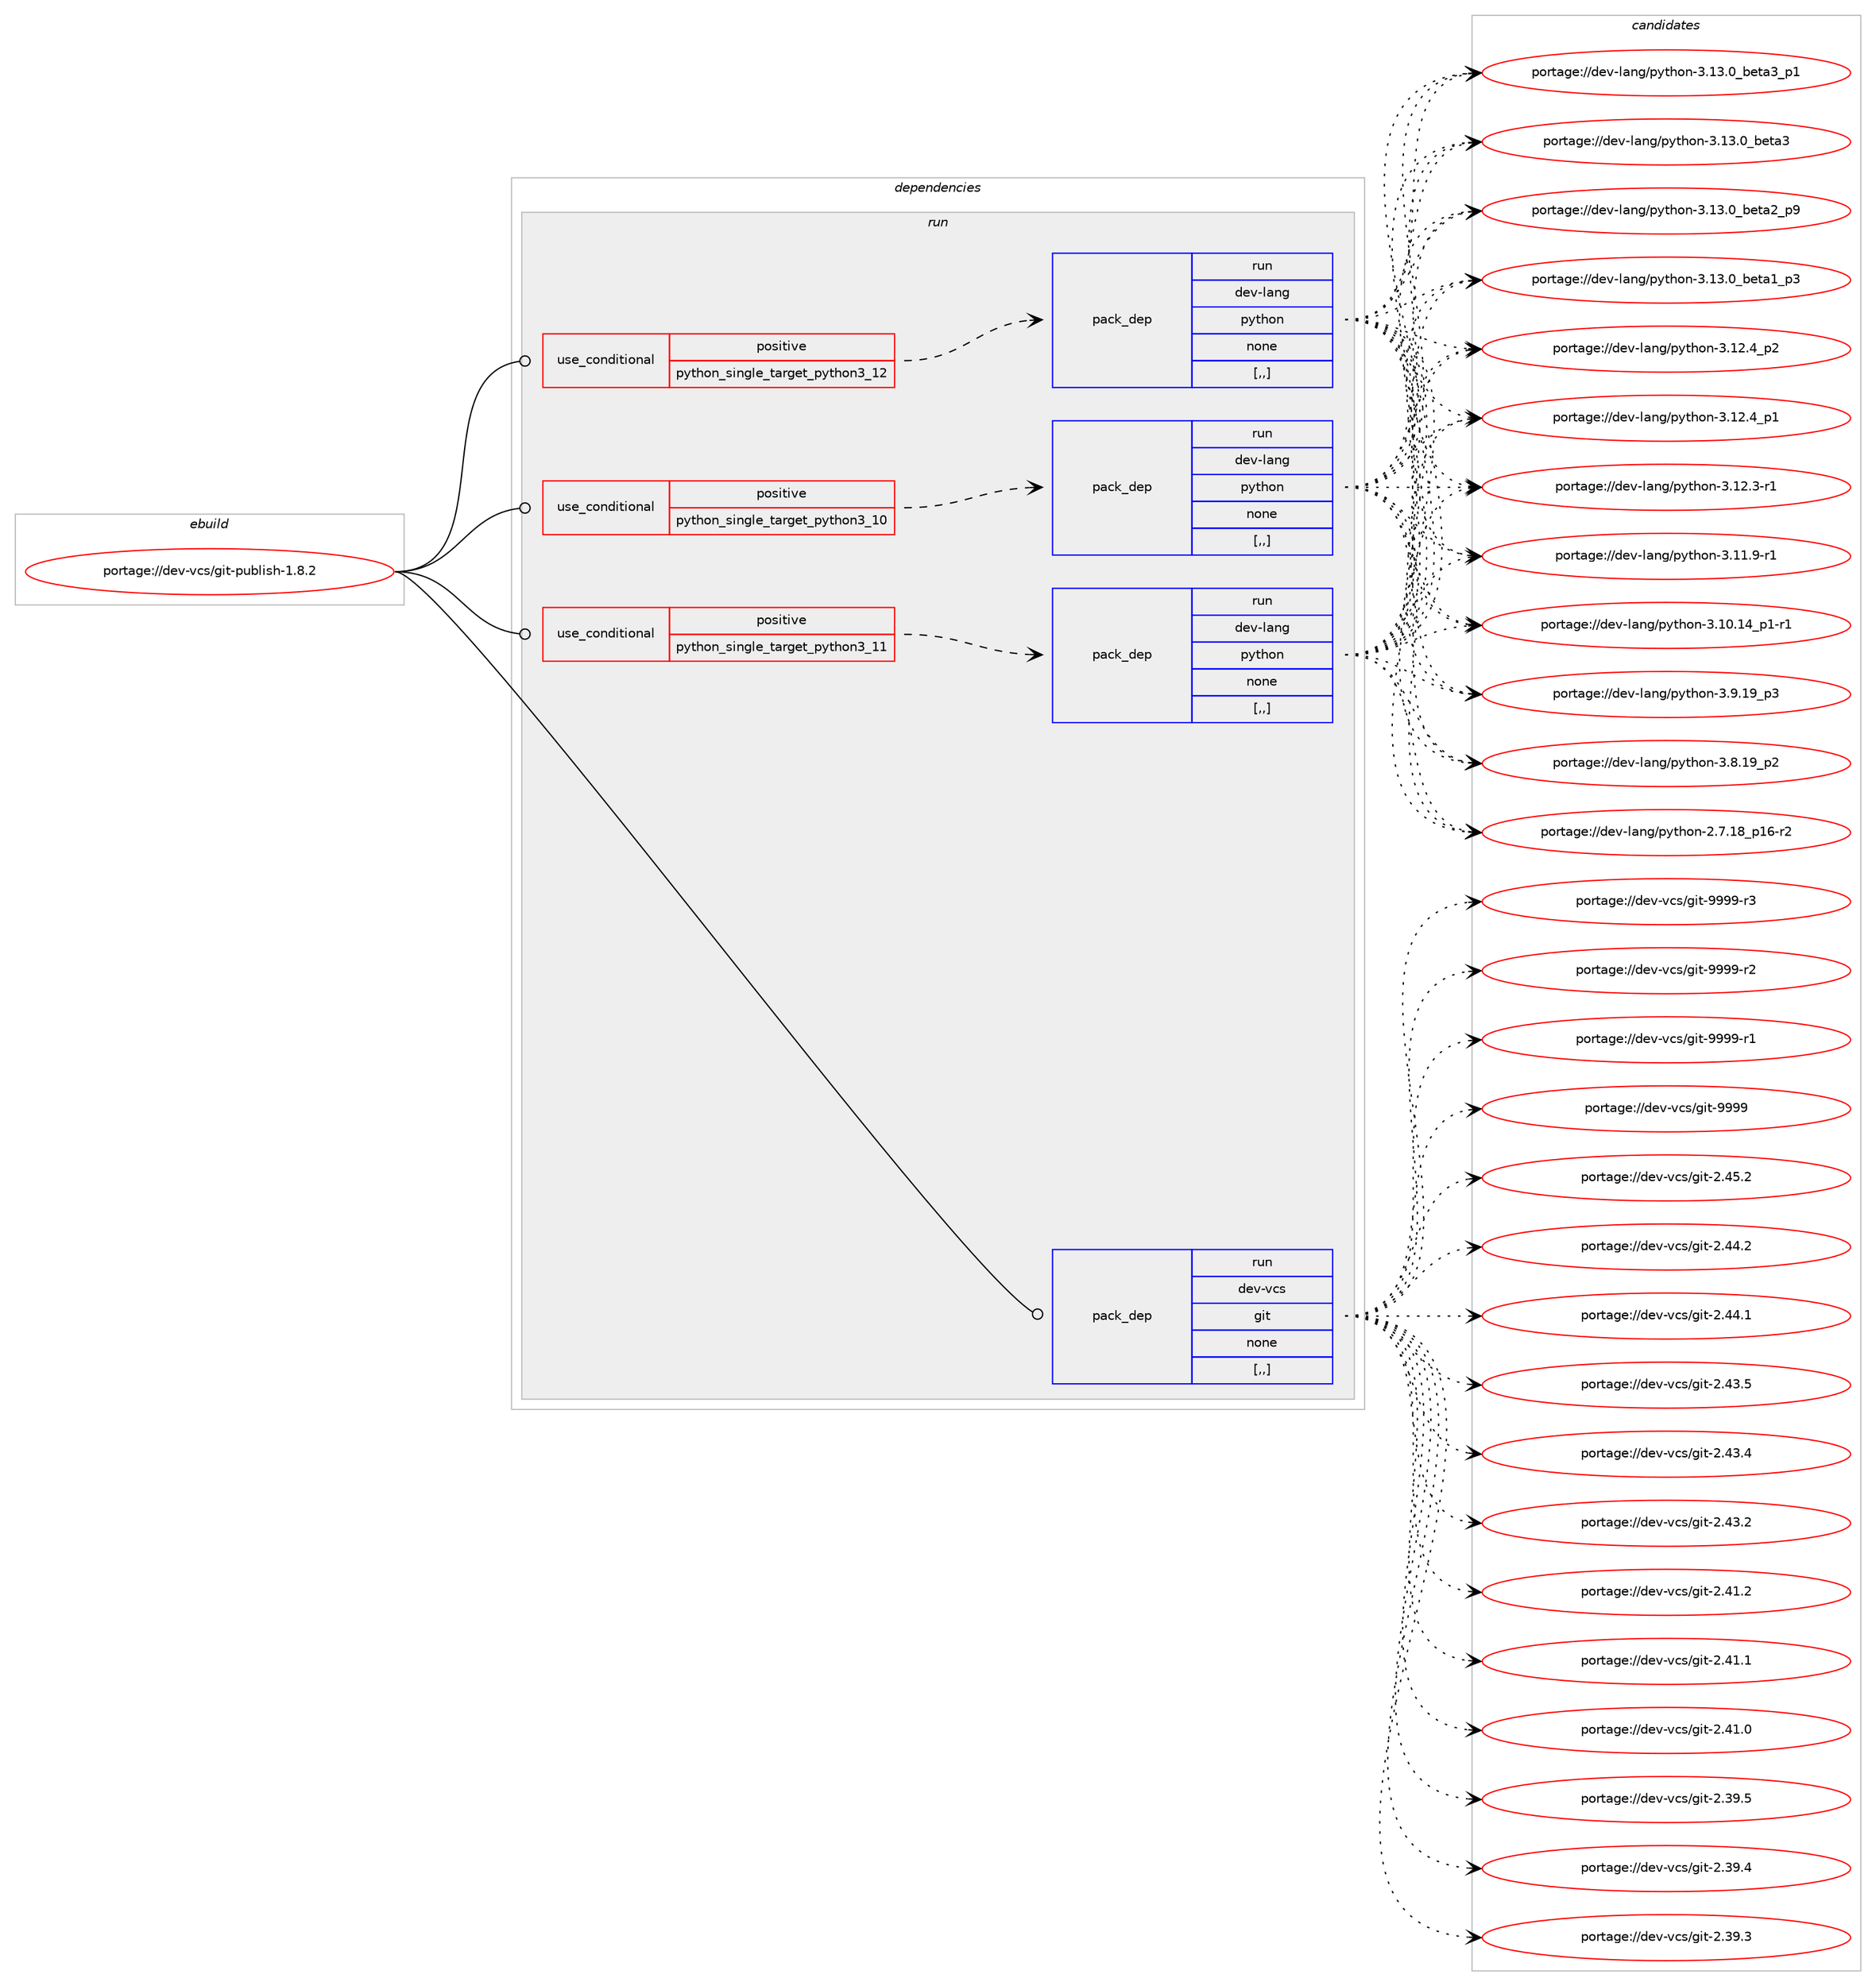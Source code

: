 digraph prolog {

# *************
# Graph options
# *************

newrank=true;
concentrate=true;
compound=true;
graph [rankdir=LR,fontname=Helvetica,fontsize=10,ranksep=1.5];#, ranksep=2.5, nodesep=0.2];
edge  [arrowhead=vee];
node  [fontname=Helvetica,fontsize=10];

# **********
# The ebuild
# **********

subgraph cluster_leftcol {
color=gray;
label=<<i>ebuild</i>>;
id [label="portage://dev-vcs/git-publish-1.8.2", color=red, width=4, href="../dev-vcs/git-publish-1.8.2.svg"];
}

# ****************
# The dependencies
# ****************

subgraph cluster_midcol {
color=gray;
label=<<i>dependencies</i>>;
subgraph cluster_compile {
fillcolor="#eeeeee";
style=filled;
label=<<i>compile</i>>;
}
subgraph cluster_compileandrun {
fillcolor="#eeeeee";
style=filled;
label=<<i>compile and run</i>>;
}
subgraph cluster_run {
fillcolor="#eeeeee";
style=filled;
label=<<i>run</i>>;
subgraph cond62355 {
dependency221879 [label=<<TABLE BORDER="0" CELLBORDER="1" CELLSPACING="0" CELLPADDING="4"><TR><TD ROWSPAN="3" CELLPADDING="10">use_conditional</TD></TR><TR><TD>positive</TD></TR><TR><TD>python_single_target_python3_10</TD></TR></TABLE>>, shape=none, color=red];
subgraph pack158044 {
dependency221880 [label=<<TABLE BORDER="0" CELLBORDER="1" CELLSPACING="0" CELLPADDING="4" WIDTH="220"><TR><TD ROWSPAN="6" CELLPADDING="30">pack_dep</TD></TR><TR><TD WIDTH="110">run</TD></TR><TR><TD>dev-lang</TD></TR><TR><TD>python</TD></TR><TR><TD>none</TD></TR><TR><TD>[,,]</TD></TR></TABLE>>, shape=none, color=blue];
}
dependency221879:e -> dependency221880:w [weight=20,style="dashed",arrowhead="vee"];
}
id:e -> dependency221879:w [weight=20,style="solid",arrowhead="odot"];
subgraph cond62356 {
dependency221881 [label=<<TABLE BORDER="0" CELLBORDER="1" CELLSPACING="0" CELLPADDING="4"><TR><TD ROWSPAN="3" CELLPADDING="10">use_conditional</TD></TR><TR><TD>positive</TD></TR><TR><TD>python_single_target_python3_11</TD></TR></TABLE>>, shape=none, color=red];
subgraph pack158045 {
dependency221882 [label=<<TABLE BORDER="0" CELLBORDER="1" CELLSPACING="0" CELLPADDING="4" WIDTH="220"><TR><TD ROWSPAN="6" CELLPADDING="30">pack_dep</TD></TR><TR><TD WIDTH="110">run</TD></TR><TR><TD>dev-lang</TD></TR><TR><TD>python</TD></TR><TR><TD>none</TD></TR><TR><TD>[,,]</TD></TR></TABLE>>, shape=none, color=blue];
}
dependency221881:e -> dependency221882:w [weight=20,style="dashed",arrowhead="vee"];
}
id:e -> dependency221881:w [weight=20,style="solid",arrowhead="odot"];
subgraph cond62357 {
dependency221883 [label=<<TABLE BORDER="0" CELLBORDER="1" CELLSPACING="0" CELLPADDING="4"><TR><TD ROWSPAN="3" CELLPADDING="10">use_conditional</TD></TR><TR><TD>positive</TD></TR><TR><TD>python_single_target_python3_12</TD></TR></TABLE>>, shape=none, color=red];
subgraph pack158046 {
dependency221884 [label=<<TABLE BORDER="0" CELLBORDER="1" CELLSPACING="0" CELLPADDING="4" WIDTH="220"><TR><TD ROWSPAN="6" CELLPADDING="30">pack_dep</TD></TR><TR><TD WIDTH="110">run</TD></TR><TR><TD>dev-lang</TD></TR><TR><TD>python</TD></TR><TR><TD>none</TD></TR><TR><TD>[,,]</TD></TR></TABLE>>, shape=none, color=blue];
}
dependency221883:e -> dependency221884:w [weight=20,style="dashed",arrowhead="vee"];
}
id:e -> dependency221883:w [weight=20,style="solid",arrowhead="odot"];
subgraph pack158047 {
dependency221885 [label=<<TABLE BORDER="0" CELLBORDER="1" CELLSPACING="0" CELLPADDING="4" WIDTH="220"><TR><TD ROWSPAN="6" CELLPADDING="30">pack_dep</TD></TR><TR><TD WIDTH="110">run</TD></TR><TR><TD>dev-vcs</TD></TR><TR><TD>git</TD></TR><TR><TD>none</TD></TR><TR><TD>[,,]</TD></TR></TABLE>>, shape=none, color=blue];
}
id:e -> dependency221885:w [weight=20,style="solid",arrowhead="odot"];
}
}

# **************
# The candidates
# **************

subgraph cluster_choices {
rank=same;
color=gray;
label=<<i>candidates</i>>;

subgraph choice158044 {
color=black;
nodesep=1;
choice10010111845108971101034711212111610411111045514649514648959810111697519511249 [label="portage://dev-lang/python-3.13.0_beta3_p1", color=red, width=4,href="../dev-lang/python-3.13.0_beta3_p1.svg"];
choice1001011184510897110103471121211161041111104551464951464895981011169751 [label="portage://dev-lang/python-3.13.0_beta3", color=red, width=4,href="../dev-lang/python-3.13.0_beta3.svg"];
choice10010111845108971101034711212111610411111045514649514648959810111697509511257 [label="portage://dev-lang/python-3.13.0_beta2_p9", color=red, width=4,href="../dev-lang/python-3.13.0_beta2_p9.svg"];
choice10010111845108971101034711212111610411111045514649514648959810111697499511251 [label="portage://dev-lang/python-3.13.0_beta1_p3", color=red, width=4,href="../dev-lang/python-3.13.0_beta1_p3.svg"];
choice100101118451089711010347112121116104111110455146495046529511250 [label="portage://dev-lang/python-3.12.4_p2", color=red, width=4,href="../dev-lang/python-3.12.4_p2.svg"];
choice100101118451089711010347112121116104111110455146495046529511249 [label="portage://dev-lang/python-3.12.4_p1", color=red, width=4,href="../dev-lang/python-3.12.4_p1.svg"];
choice100101118451089711010347112121116104111110455146495046514511449 [label="portage://dev-lang/python-3.12.3-r1", color=red, width=4,href="../dev-lang/python-3.12.3-r1.svg"];
choice100101118451089711010347112121116104111110455146494946574511449 [label="portage://dev-lang/python-3.11.9-r1", color=red, width=4,href="../dev-lang/python-3.11.9-r1.svg"];
choice100101118451089711010347112121116104111110455146494846495295112494511449 [label="portage://dev-lang/python-3.10.14_p1-r1", color=red, width=4,href="../dev-lang/python-3.10.14_p1-r1.svg"];
choice100101118451089711010347112121116104111110455146574649579511251 [label="portage://dev-lang/python-3.9.19_p3", color=red, width=4,href="../dev-lang/python-3.9.19_p3.svg"];
choice100101118451089711010347112121116104111110455146564649579511250 [label="portage://dev-lang/python-3.8.19_p2", color=red, width=4,href="../dev-lang/python-3.8.19_p2.svg"];
choice100101118451089711010347112121116104111110455046554649569511249544511450 [label="portage://dev-lang/python-2.7.18_p16-r2", color=red, width=4,href="../dev-lang/python-2.7.18_p16-r2.svg"];
dependency221880:e -> choice10010111845108971101034711212111610411111045514649514648959810111697519511249:w [style=dotted,weight="100"];
dependency221880:e -> choice1001011184510897110103471121211161041111104551464951464895981011169751:w [style=dotted,weight="100"];
dependency221880:e -> choice10010111845108971101034711212111610411111045514649514648959810111697509511257:w [style=dotted,weight="100"];
dependency221880:e -> choice10010111845108971101034711212111610411111045514649514648959810111697499511251:w [style=dotted,weight="100"];
dependency221880:e -> choice100101118451089711010347112121116104111110455146495046529511250:w [style=dotted,weight="100"];
dependency221880:e -> choice100101118451089711010347112121116104111110455146495046529511249:w [style=dotted,weight="100"];
dependency221880:e -> choice100101118451089711010347112121116104111110455146495046514511449:w [style=dotted,weight="100"];
dependency221880:e -> choice100101118451089711010347112121116104111110455146494946574511449:w [style=dotted,weight="100"];
dependency221880:e -> choice100101118451089711010347112121116104111110455146494846495295112494511449:w [style=dotted,weight="100"];
dependency221880:e -> choice100101118451089711010347112121116104111110455146574649579511251:w [style=dotted,weight="100"];
dependency221880:e -> choice100101118451089711010347112121116104111110455146564649579511250:w [style=dotted,weight="100"];
dependency221880:e -> choice100101118451089711010347112121116104111110455046554649569511249544511450:w [style=dotted,weight="100"];
}
subgraph choice158045 {
color=black;
nodesep=1;
choice10010111845108971101034711212111610411111045514649514648959810111697519511249 [label="portage://dev-lang/python-3.13.0_beta3_p1", color=red, width=4,href="../dev-lang/python-3.13.0_beta3_p1.svg"];
choice1001011184510897110103471121211161041111104551464951464895981011169751 [label="portage://dev-lang/python-3.13.0_beta3", color=red, width=4,href="../dev-lang/python-3.13.0_beta3.svg"];
choice10010111845108971101034711212111610411111045514649514648959810111697509511257 [label="portage://dev-lang/python-3.13.0_beta2_p9", color=red, width=4,href="../dev-lang/python-3.13.0_beta2_p9.svg"];
choice10010111845108971101034711212111610411111045514649514648959810111697499511251 [label="portage://dev-lang/python-3.13.0_beta1_p3", color=red, width=4,href="../dev-lang/python-3.13.0_beta1_p3.svg"];
choice100101118451089711010347112121116104111110455146495046529511250 [label="portage://dev-lang/python-3.12.4_p2", color=red, width=4,href="../dev-lang/python-3.12.4_p2.svg"];
choice100101118451089711010347112121116104111110455146495046529511249 [label="portage://dev-lang/python-3.12.4_p1", color=red, width=4,href="../dev-lang/python-3.12.4_p1.svg"];
choice100101118451089711010347112121116104111110455146495046514511449 [label="portage://dev-lang/python-3.12.3-r1", color=red, width=4,href="../dev-lang/python-3.12.3-r1.svg"];
choice100101118451089711010347112121116104111110455146494946574511449 [label="portage://dev-lang/python-3.11.9-r1", color=red, width=4,href="../dev-lang/python-3.11.9-r1.svg"];
choice100101118451089711010347112121116104111110455146494846495295112494511449 [label="portage://dev-lang/python-3.10.14_p1-r1", color=red, width=4,href="../dev-lang/python-3.10.14_p1-r1.svg"];
choice100101118451089711010347112121116104111110455146574649579511251 [label="portage://dev-lang/python-3.9.19_p3", color=red, width=4,href="../dev-lang/python-3.9.19_p3.svg"];
choice100101118451089711010347112121116104111110455146564649579511250 [label="portage://dev-lang/python-3.8.19_p2", color=red, width=4,href="../dev-lang/python-3.8.19_p2.svg"];
choice100101118451089711010347112121116104111110455046554649569511249544511450 [label="portage://dev-lang/python-2.7.18_p16-r2", color=red, width=4,href="../dev-lang/python-2.7.18_p16-r2.svg"];
dependency221882:e -> choice10010111845108971101034711212111610411111045514649514648959810111697519511249:w [style=dotted,weight="100"];
dependency221882:e -> choice1001011184510897110103471121211161041111104551464951464895981011169751:w [style=dotted,weight="100"];
dependency221882:e -> choice10010111845108971101034711212111610411111045514649514648959810111697509511257:w [style=dotted,weight="100"];
dependency221882:e -> choice10010111845108971101034711212111610411111045514649514648959810111697499511251:w [style=dotted,weight="100"];
dependency221882:e -> choice100101118451089711010347112121116104111110455146495046529511250:w [style=dotted,weight="100"];
dependency221882:e -> choice100101118451089711010347112121116104111110455146495046529511249:w [style=dotted,weight="100"];
dependency221882:e -> choice100101118451089711010347112121116104111110455146495046514511449:w [style=dotted,weight="100"];
dependency221882:e -> choice100101118451089711010347112121116104111110455146494946574511449:w [style=dotted,weight="100"];
dependency221882:e -> choice100101118451089711010347112121116104111110455146494846495295112494511449:w [style=dotted,weight="100"];
dependency221882:e -> choice100101118451089711010347112121116104111110455146574649579511251:w [style=dotted,weight="100"];
dependency221882:e -> choice100101118451089711010347112121116104111110455146564649579511250:w [style=dotted,weight="100"];
dependency221882:e -> choice100101118451089711010347112121116104111110455046554649569511249544511450:w [style=dotted,weight="100"];
}
subgraph choice158046 {
color=black;
nodesep=1;
choice10010111845108971101034711212111610411111045514649514648959810111697519511249 [label="portage://dev-lang/python-3.13.0_beta3_p1", color=red, width=4,href="../dev-lang/python-3.13.0_beta3_p1.svg"];
choice1001011184510897110103471121211161041111104551464951464895981011169751 [label="portage://dev-lang/python-3.13.0_beta3", color=red, width=4,href="../dev-lang/python-3.13.0_beta3.svg"];
choice10010111845108971101034711212111610411111045514649514648959810111697509511257 [label="portage://dev-lang/python-3.13.0_beta2_p9", color=red, width=4,href="../dev-lang/python-3.13.0_beta2_p9.svg"];
choice10010111845108971101034711212111610411111045514649514648959810111697499511251 [label="portage://dev-lang/python-3.13.0_beta1_p3", color=red, width=4,href="../dev-lang/python-3.13.0_beta1_p3.svg"];
choice100101118451089711010347112121116104111110455146495046529511250 [label="portage://dev-lang/python-3.12.4_p2", color=red, width=4,href="../dev-lang/python-3.12.4_p2.svg"];
choice100101118451089711010347112121116104111110455146495046529511249 [label="portage://dev-lang/python-3.12.4_p1", color=red, width=4,href="../dev-lang/python-3.12.4_p1.svg"];
choice100101118451089711010347112121116104111110455146495046514511449 [label="portage://dev-lang/python-3.12.3-r1", color=red, width=4,href="../dev-lang/python-3.12.3-r1.svg"];
choice100101118451089711010347112121116104111110455146494946574511449 [label="portage://dev-lang/python-3.11.9-r1", color=red, width=4,href="../dev-lang/python-3.11.9-r1.svg"];
choice100101118451089711010347112121116104111110455146494846495295112494511449 [label="portage://dev-lang/python-3.10.14_p1-r1", color=red, width=4,href="../dev-lang/python-3.10.14_p1-r1.svg"];
choice100101118451089711010347112121116104111110455146574649579511251 [label="portage://dev-lang/python-3.9.19_p3", color=red, width=4,href="../dev-lang/python-3.9.19_p3.svg"];
choice100101118451089711010347112121116104111110455146564649579511250 [label="portage://dev-lang/python-3.8.19_p2", color=red, width=4,href="../dev-lang/python-3.8.19_p2.svg"];
choice100101118451089711010347112121116104111110455046554649569511249544511450 [label="portage://dev-lang/python-2.7.18_p16-r2", color=red, width=4,href="../dev-lang/python-2.7.18_p16-r2.svg"];
dependency221884:e -> choice10010111845108971101034711212111610411111045514649514648959810111697519511249:w [style=dotted,weight="100"];
dependency221884:e -> choice1001011184510897110103471121211161041111104551464951464895981011169751:w [style=dotted,weight="100"];
dependency221884:e -> choice10010111845108971101034711212111610411111045514649514648959810111697509511257:w [style=dotted,weight="100"];
dependency221884:e -> choice10010111845108971101034711212111610411111045514649514648959810111697499511251:w [style=dotted,weight="100"];
dependency221884:e -> choice100101118451089711010347112121116104111110455146495046529511250:w [style=dotted,weight="100"];
dependency221884:e -> choice100101118451089711010347112121116104111110455146495046529511249:w [style=dotted,weight="100"];
dependency221884:e -> choice100101118451089711010347112121116104111110455146495046514511449:w [style=dotted,weight="100"];
dependency221884:e -> choice100101118451089711010347112121116104111110455146494946574511449:w [style=dotted,weight="100"];
dependency221884:e -> choice100101118451089711010347112121116104111110455146494846495295112494511449:w [style=dotted,weight="100"];
dependency221884:e -> choice100101118451089711010347112121116104111110455146574649579511251:w [style=dotted,weight="100"];
dependency221884:e -> choice100101118451089711010347112121116104111110455146564649579511250:w [style=dotted,weight="100"];
dependency221884:e -> choice100101118451089711010347112121116104111110455046554649569511249544511450:w [style=dotted,weight="100"];
}
subgraph choice158047 {
color=black;
nodesep=1;
choice10010111845118991154710310511645575757574511451 [label="portage://dev-vcs/git-9999-r3", color=red, width=4,href="../dev-vcs/git-9999-r3.svg"];
choice10010111845118991154710310511645575757574511450 [label="portage://dev-vcs/git-9999-r2", color=red, width=4,href="../dev-vcs/git-9999-r2.svg"];
choice10010111845118991154710310511645575757574511449 [label="portage://dev-vcs/git-9999-r1", color=red, width=4,href="../dev-vcs/git-9999-r1.svg"];
choice1001011184511899115471031051164557575757 [label="portage://dev-vcs/git-9999", color=red, width=4,href="../dev-vcs/git-9999.svg"];
choice10010111845118991154710310511645504652534650 [label="portage://dev-vcs/git-2.45.2", color=red, width=4,href="../dev-vcs/git-2.45.2.svg"];
choice10010111845118991154710310511645504652524650 [label="portage://dev-vcs/git-2.44.2", color=red, width=4,href="../dev-vcs/git-2.44.2.svg"];
choice10010111845118991154710310511645504652524649 [label="portage://dev-vcs/git-2.44.1", color=red, width=4,href="../dev-vcs/git-2.44.1.svg"];
choice10010111845118991154710310511645504652514653 [label="portage://dev-vcs/git-2.43.5", color=red, width=4,href="../dev-vcs/git-2.43.5.svg"];
choice10010111845118991154710310511645504652514652 [label="portage://dev-vcs/git-2.43.4", color=red, width=4,href="../dev-vcs/git-2.43.4.svg"];
choice10010111845118991154710310511645504652514650 [label="portage://dev-vcs/git-2.43.2", color=red, width=4,href="../dev-vcs/git-2.43.2.svg"];
choice10010111845118991154710310511645504652494650 [label="portage://dev-vcs/git-2.41.2", color=red, width=4,href="../dev-vcs/git-2.41.2.svg"];
choice10010111845118991154710310511645504652494649 [label="portage://dev-vcs/git-2.41.1", color=red, width=4,href="../dev-vcs/git-2.41.1.svg"];
choice10010111845118991154710310511645504652494648 [label="portage://dev-vcs/git-2.41.0", color=red, width=4,href="../dev-vcs/git-2.41.0.svg"];
choice10010111845118991154710310511645504651574653 [label="portage://dev-vcs/git-2.39.5", color=red, width=4,href="../dev-vcs/git-2.39.5.svg"];
choice10010111845118991154710310511645504651574652 [label="portage://dev-vcs/git-2.39.4", color=red, width=4,href="../dev-vcs/git-2.39.4.svg"];
choice10010111845118991154710310511645504651574651 [label="portage://dev-vcs/git-2.39.3", color=red, width=4,href="../dev-vcs/git-2.39.3.svg"];
dependency221885:e -> choice10010111845118991154710310511645575757574511451:w [style=dotted,weight="100"];
dependency221885:e -> choice10010111845118991154710310511645575757574511450:w [style=dotted,weight="100"];
dependency221885:e -> choice10010111845118991154710310511645575757574511449:w [style=dotted,weight="100"];
dependency221885:e -> choice1001011184511899115471031051164557575757:w [style=dotted,weight="100"];
dependency221885:e -> choice10010111845118991154710310511645504652534650:w [style=dotted,weight="100"];
dependency221885:e -> choice10010111845118991154710310511645504652524650:w [style=dotted,weight="100"];
dependency221885:e -> choice10010111845118991154710310511645504652524649:w [style=dotted,weight="100"];
dependency221885:e -> choice10010111845118991154710310511645504652514653:w [style=dotted,weight="100"];
dependency221885:e -> choice10010111845118991154710310511645504652514652:w [style=dotted,weight="100"];
dependency221885:e -> choice10010111845118991154710310511645504652514650:w [style=dotted,weight="100"];
dependency221885:e -> choice10010111845118991154710310511645504652494650:w [style=dotted,weight="100"];
dependency221885:e -> choice10010111845118991154710310511645504652494649:w [style=dotted,weight="100"];
dependency221885:e -> choice10010111845118991154710310511645504652494648:w [style=dotted,weight="100"];
dependency221885:e -> choice10010111845118991154710310511645504651574653:w [style=dotted,weight="100"];
dependency221885:e -> choice10010111845118991154710310511645504651574652:w [style=dotted,weight="100"];
dependency221885:e -> choice10010111845118991154710310511645504651574651:w [style=dotted,weight="100"];
}
}

}
